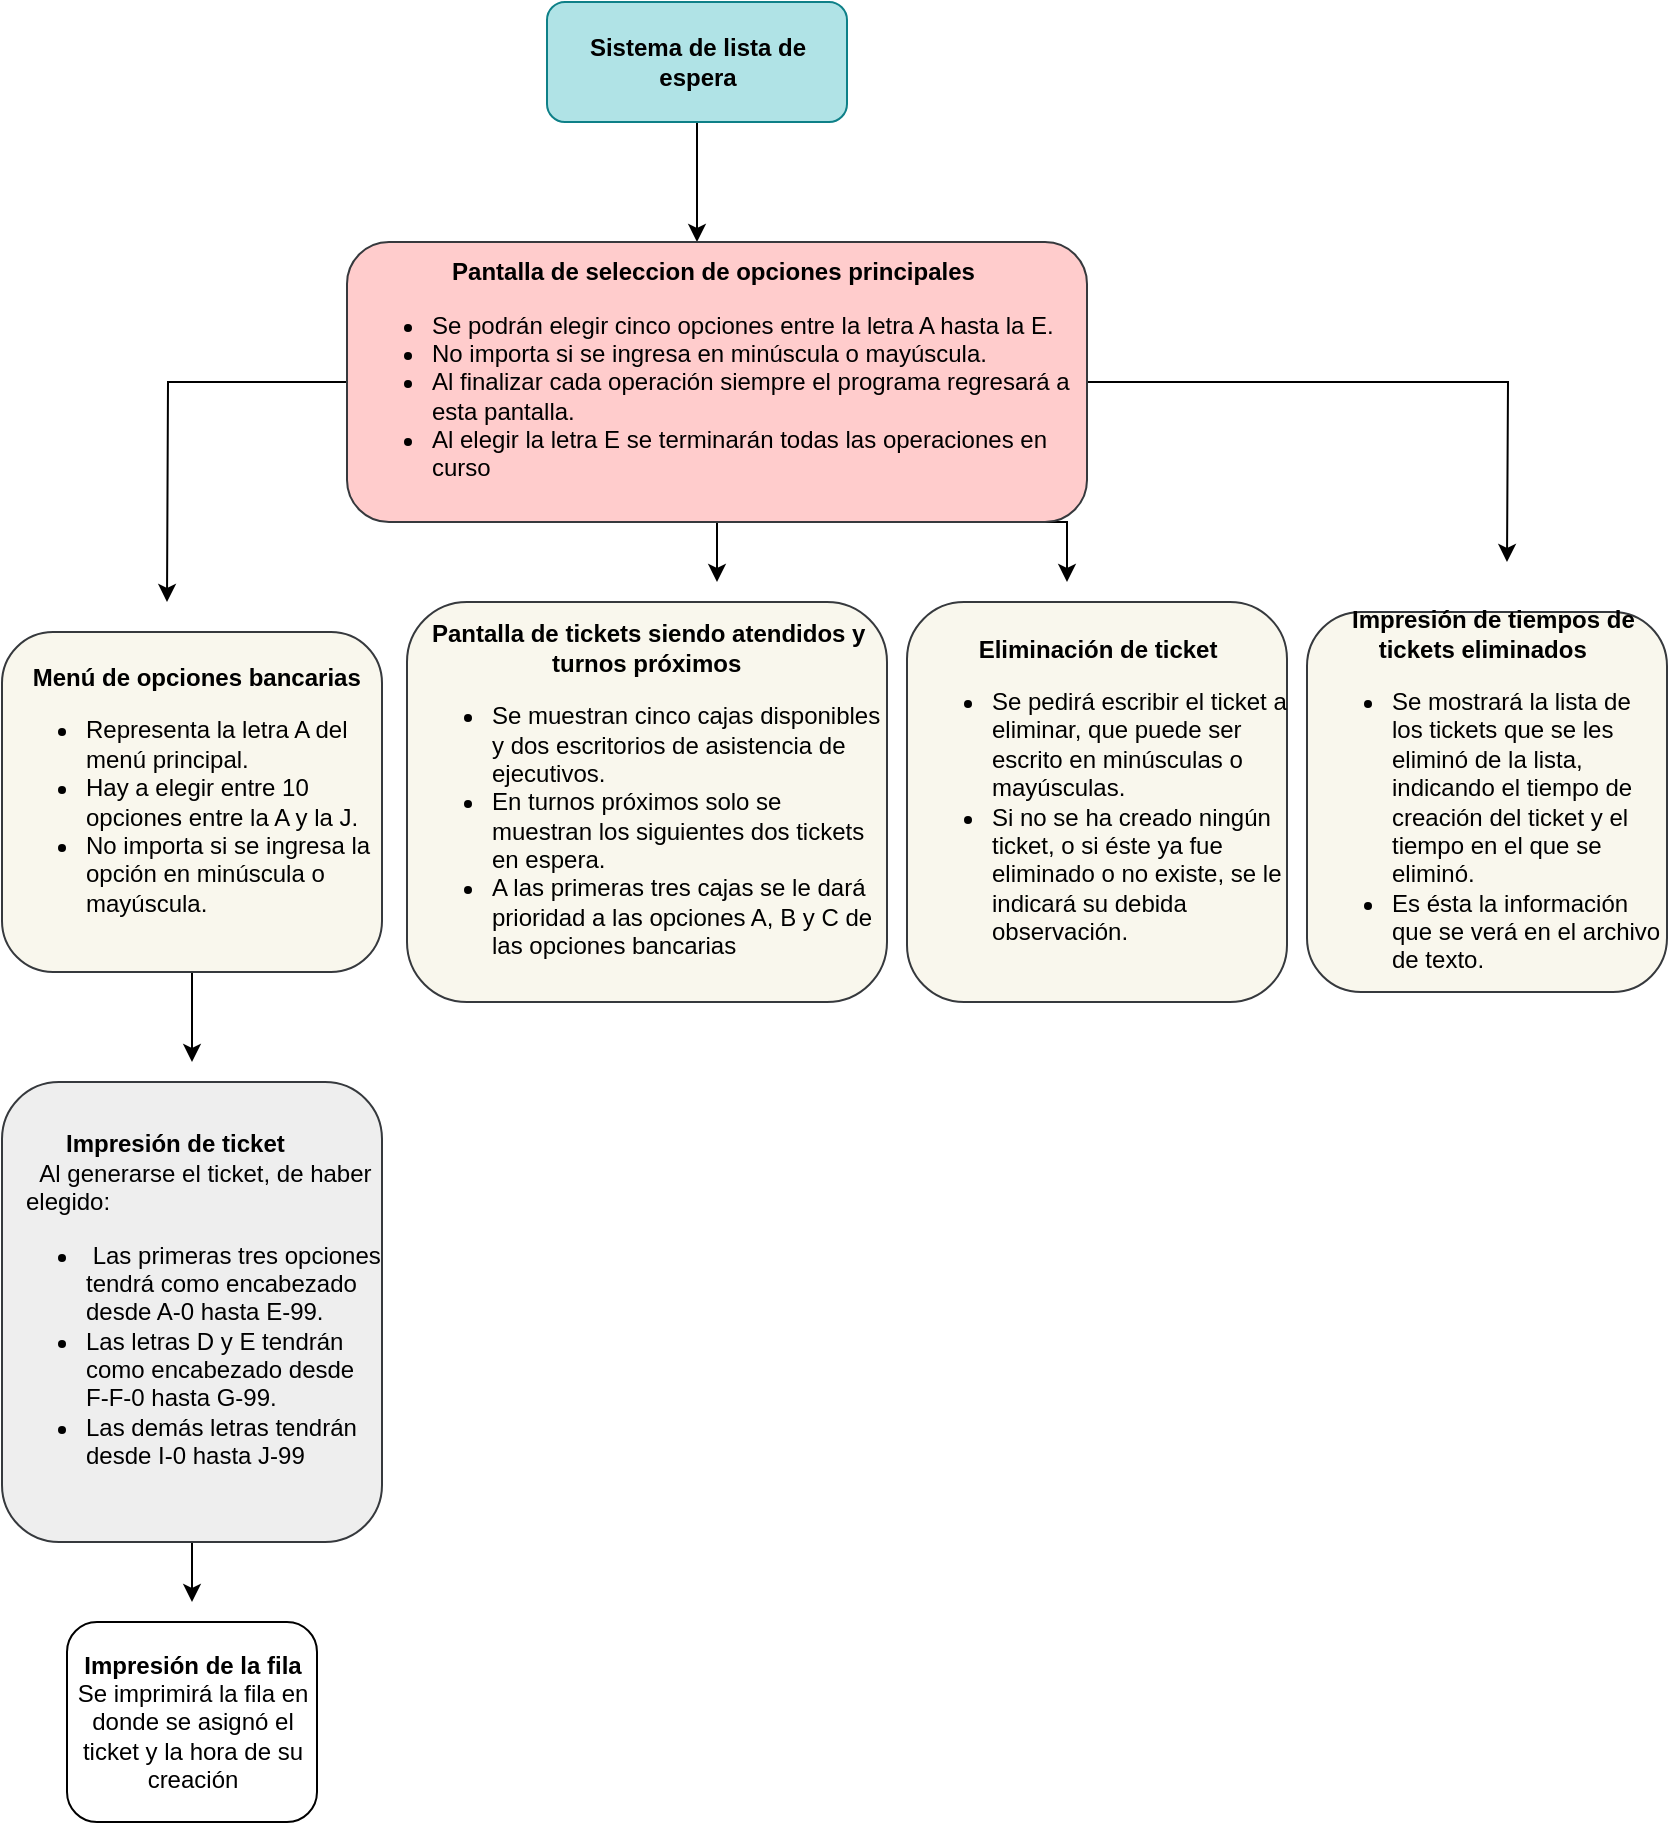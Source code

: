 <mxfile version="12.3.2" type="device" pages="1"><diagram id="Z7O4siKJVzeS0K6NR0IJ" name="Page-1"><mxGraphModel dx="768" dy="374" grid="1" gridSize="10" guides="1" tooltips="1" connect="1" arrows="1" fold="1" page="1" pageScale="1" pageWidth="850" pageHeight="1100" math="0" shadow="0"><root><mxCell id="0"/><mxCell id="1" parent="0"/><mxCell id="eruORklB_A0Ms84G4YCk-16" style="edgeStyle=orthogonalEdgeStyle;rounded=0;orthogonalLoop=1;jettySize=auto;html=1;" edge="1" parent="1" source="eruORklB_A0Ms84G4YCk-17"><mxGeometry relative="1" as="geometry"><mxPoint x="355.5" y="180" as="targetPoint"/></mxGeometry></mxCell><mxCell id="eruORklB_A0Ms84G4YCk-17" value="&lt;b&gt;Sistema de lista de espera&lt;/b&gt;" style="rounded=1;whiteSpace=wrap;html=1;fillColor=#b0e3e6;strokeColor=#0e8088;" vertex="1" parent="1"><mxGeometry x="280.5" y="60" width="150" height="60" as="geometry"/></mxCell><mxCell id="eruORklB_A0Ms84G4YCk-18" style="edgeStyle=orthogonalEdgeStyle;rounded=0;orthogonalLoop=1;jettySize=auto;html=1;" edge="1" parent="1" source="eruORklB_A0Ms84G4YCk-22"><mxGeometry relative="1" as="geometry"><mxPoint x="90.5" y="360" as="targetPoint"/></mxGeometry></mxCell><mxCell id="eruORklB_A0Ms84G4YCk-19" style="edgeStyle=orthogonalEdgeStyle;rounded=0;orthogonalLoop=1;jettySize=auto;html=1;" edge="1" parent="1" source="eruORklB_A0Ms84G4YCk-22"><mxGeometry relative="1" as="geometry"><mxPoint x="760.5" y="340" as="targetPoint"/></mxGeometry></mxCell><mxCell id="eruORklB_A0Ms84G4YCk-20" style="edgeStyle=orthogonalEdgeStyle;rounded=0;orthogonalLoop=1;jettySize=auto;html=1;" edge="1" parent="1" source="eruORklB_A0Ms84G4YCk-22"><mxGeometry relative="1" as="geometry"><mxPoint x="365.5" y="350" as="targetPoint"/></mxGeometry></mxCell><mxCell id="eruORklB_A0Ms84G4YCk-21" style="edgeStyle=orthogonalEdgeStyle;rounded=0;orthogonalLoop=1;jettySize=auto;html=1;exitX=0.75;exitY=1;exitDx=0;exitDy=0;" edge="1" parent="1" source="eruORklB_A0Ms84G4YCk-22"><mxGeometry relative="1" as="geometry"><mxPoint x="540.5" y="350" as="targetPoint"/><Array as="points"><mxPoint x="540.5" y="320"/></Array></mxGeometry></mxCell><mxCell id="eruORklB_A0Ms84G4YCk-22" value="&lt;div style=&quot;text-align: justify&quot;&gt;&lt;b&gt;&amp;nbsp; &amp;nbsp; &amp;nbsp; &amp;nbsp; &amp;nbsp; &amp;nbsp; &amp;nbsp; &amp;nbsp;Pantalla de seleccion de opciones principales&lt;/b&gt;&lt;/div&gt;&lt;ul&gt;&lt;li&gt;Se podrán elegir cinco opciones entre la letra A hasta la E.&amp;nbsp;&lt;/li&gt;&lt;li&gt;No importa si se ingresa en minúscula o mayúscula.&lt;/li&gt;&lt;li&gt;Al finalizar cada operación siempre el programa regresará a esta pantalla.&lt;/li&gt;&lt;li&gt;Al elegir la letra E se terminarán todas las operaciones en curso&lt;/li&gt;&lt;/ul&gt;" style="rounded=1;whiteSpace=wrap;html=1;fillColor=#ffcccc;strokeColor=#36393d;align=left;" vertex="1" parent="1"><mxGeometry x="180.5" y="180" width="370" height="140" as="geometry"/></mxCell><mxCell id="eruORklB_A0Ms84G4YCk-23" value="&lt;b&gt;&amp;nbsp; &amp;nbsp;Pantalla de tickets siendo atendidos y&amp;nbsp; &amp;nbsp; &amp;nbsp; &amp;nbsp; &amp;nbsp; &amp;nbsp; &amp;nbsp; &amp;nbsp; &amp;nbsp; &amp;nbsp; &amp;nbsp; &amp;nbsp; &amp;nbsp;turnos próximos&lt;/b&gt;&lt;br&gt;&lt;ul&gt;&lt;li&gt;Se muestran cinco cajas disponibles y dos escritorios de asistencia de ejecutivos.&lt;/li&gt;&lt;li&gt;En turnos próximos solo se muestran los siguientes dos tickets en espera.&lt;/li&gt;&lt;li&gt;A las primeras tres cajas se le dará prioridad a las opciones A, B y C de las opciones bancarias&lt;/li&gt;&lt;/ul&gt;" style="rounded=1;whiteSpace=wrap;html=1;fillColor=#f9f7ed;strokeColor=#36393d;align=left;" vertex="1" parent="1"><mxGeometry x="210.5" y="360" width="240" height="200" as="geometry"/></mxCell><mxCell id="eruORklB_A0Ms84G4YCk-24" style="edgeStyle=orthogonalEdgeStyle;rounded=0;orthogonalLoop=1;jettySize=auto;html=1;" edge="1" parent="1" source="eruORklB_A0Ms84G4YCk-25"><mxGeometry relative="1" as="geometry"><mxPoint x="103" y="590" as="targetPoint"/></mxGeometry></mxCell><mxCell id="eruORklB_A0Ms84G4YCk-25" value="&lt;b&gt;&amp;nbsp; &amp;nbsp; Menú de opciones bancarias&lt;/b&gt;&lt;br&gt;&lt;ul&gt;&lt;li&gt;Representa la letra A del menú principal.&lt;/li&gt;&lt;li&gt;Hay a elegir entre 10 opciones entre la A y la J.&lt;/li&gt;&lt;li&gt;No importa si se ingresa la opción en minúscula o mayúscula.&lt;/li&gt;&lt;/ul&gt;" style="rounded=1;whiteSpace=wrap;html=1;fillColor=#f9f7ed;strokeColor=#36393d;align=left;" vertex="1" parent="1"><mxGeometry x="8" y="375" width="190" height="170" as="geometry"/></mxCell><mxCell id="eruORklB_A0Ms84G4YCk-26" style="edgeStyle=orthogonalEdgeStyle;rounded=0;orthogonalLoop=1;jettySize=auto;html=1;" edge="1" parent="1" source="eruORklB_A0Ms84G4YCk-27"><mxGeometry relative="1" as="geometry"><mxPoint x="103" y="860" as="targetPoint"/></mxGeometry></mxCell><mxCell id="eruORklB_A0Ms84G4YCk-27" value="&lt;b&gt;&amp;nbsp; &amp;nbsp; &amp;nbsp; &amp;nbsp; &amp;nbsp;Impresión de ticket&lt;/b&gt;&lt;br&gt;&lt;span&gt;&amp;nbsp; &amp;nbsp; &amp;nbsp;Al generarse el ticket, de haber&amp;nbsp; &amp;nbsp; &amp;nbsp;elegido:&lt;br&gt;&lt;ul&gt;&lt;li&gt;&lt;span&gt;&amp;nbsp;Las primeras tres opciones tendrá como encabezado desde A-0 hasta E-99.&lt;/span&gt;&lt;/li&gt;&lt;li&gt;&lt;span&gt;Las letras D y E tendrán como encabezado desde F-F-0 hasta G-99.&lt;/span&gt;&lt;/li&gt;&lt;li&gt;&lt;span&gt;Las demás letras tendrán desde I-0 hasta J-99&amp;nbsp;&lt;/span&gt;&lt;/li&gt;&lt;/ul&gt;&lt;/span&gt;" style="rounded=1;whiteSpace=wrap;html=1;fillColor=#eeeeee;strokeColor=#36393d;align=left;" vertex="1" parent="1"><mxGeometry x="8" y="600" width="190" height="230" as="geometry"/></mxCell><mxCell id="eruORklB_A0Ms84G4YCk-28" value="&lt;b&gt;Impresión de la fila&lt;/b&gt;&lt;br&gt;Se imprimirá la fila en donde se asignó el ticket y la hora de su creación" style="rounded=1;whiteSpace=wrap;html=1;gradientColor=none;" vertex="1" parent="1"><mxGeometry x="40.5" y="870" width="125" height="100" as="geometry"/></mxCell><mxCell id="eruORklB_A0Ms84G4YCk-29" value="&lt;b&gt;&amp;nbsp; &amp;nbsp; &amp;nbsp; &amp;nbsp; &amp;nbsp; Eliminación de ticket&lt;/b&gt;&lt;br&gt;&lt;ul&gt;&lt;li&gt;Se pedirá escribir el ticket a eliminar, que puede ser escrito en minúsculas o mayúsculas.&lt;/li&gt;&lt;li&gt;Si no se ha creado ningún ticket, o si éste ya fue eliminado o no existe, se le indicará su debida observación.&lt;/li&gt;&lt;/ul&gt;" style="rounded=1;whiteSpace=wrap;html=1;fillColor=#f9f7ed;strokeColor=#36393d;align=left;" vertex="1" parent="1"><mxGeometry x="460.5" y="360" width="190" height="200" as="geometry"/></mxCell><mxCell id="eruORklB_A0Ms84G4YCk-30" value="&lt;b&gt;&amp;nbsp; &amp;nbsp; &amp;nbsp; Impresión de tiempos de&amp;nbsp; &amp;nbsp; &amp;nbsp; &amp;nbsp; &amp;nbsp; &amp;nbsp; &amp;nbsp; tickets eliminados&lt;/b&gt;&lt;br&gt;&lt;ul&gt;&lt;li&gt;Se mostrará la lista de los tickets que se les eliminó de la lista, indicando el tiempo de creación del ticket y el tiempo en el que se eliminó.&amp;nbsp;&lt;/li&gt;&lt;li&gt;Es ésta la información que se verá en el archivo de texto.&lt;/li&gt;&lt;/ul&gt;" style="rounded=1;whiteSpace=wrap;html=1;fillColor=#f9f7ed;strokeColor=#36393d;align=left;" vertex="1" parent="1"><mxGeometry x="660.5" y="365" width="180" height="190" as="geometry"/></mxCell></root></mxGraphModel></diagram></mxfile>